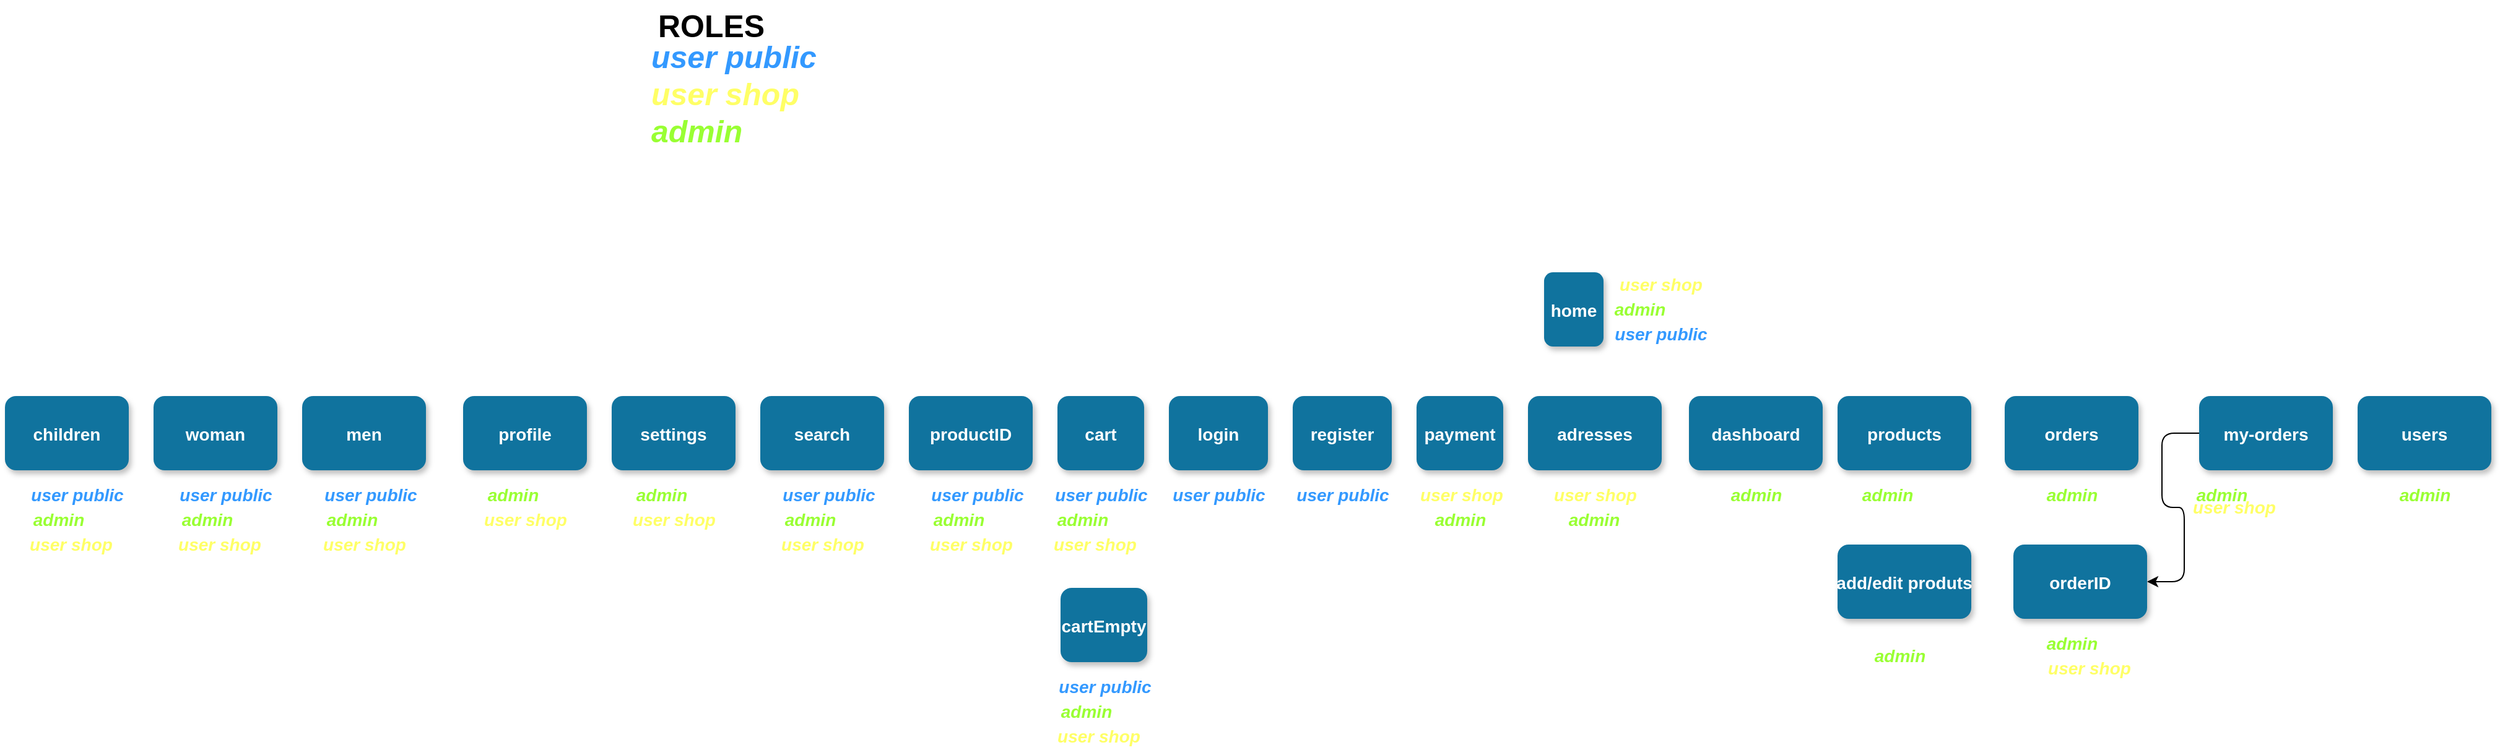 <mxfile>
    <diagram name="routes" id="97916047-d0de-89f5-080d-49f4d83e522f">
        <mxGraphModel dx="2460.5" dy="552" grid="1" gridSize="10" guides="1" tooltips="1" connect="1" arrows="1" fold="1" page="1" pageScale="1.5" pageWidth="1169" pageHeight="827" background="none" math="0" shadow="0">
            <root>
                <mxCell id="0"/>
                <mxCell id="1" parent="0"/>
                <mxCell id="2" value="home" style="rounded=1;fillColor=#10739E;strokeColor=none;shadow=1;gradientColor=none;fontStyle=1;fontColor=#FFFFFF;fontSize=14;" parent="1" vertex="1">
                    <mxGeometry x="853" y="310" width="48" height="60" as="geometry"/>
                </mxCell>
                <mxCell id="4" value="productID" style="rounded=1;fillColor=#10739E;strokeColor=none;shadow=1;gradientColor=none;fontStyle=1;fontColor=#FFFFFF;fontSize=14;" parent="1" vertex="1">
                    <mxGeometry x="340" y="410" width="100" height="60" as="geometry"/>
                </mxCell>
                <mxCell id="5" value="cart" style="rounded=1;fillColor=#10739E;strokeColor=none;shadow=1;gradientColor=none;fontStyle=1;fontColor=#FFFFFF;fontSize=14;" parent="1" vertex="1">
                    <mxGeometry x="460" y="410" width="70" height="60" as="geometry"/>
                </mxCell>
                <mxCell id="6" value="payment" style="rounded=1;fillColor=#10739E;strokeColor=none;shadow=1;gradientColor=none;fontStyle=1;fontColor=#FFFFFF;fontSize=14;" parent="1" vertex="1">
                    <mxGeometry x="750" y="410" width="70" height="60" as="geometry"/>
                </mxCell>
                <mxCell id="phA1oNzRPl5FCmUKWXDb-55" value="login" style="rounded=1;fillColor=#10739E;strokeColor=none;shadow=1;gradientColor=none;fontStyle=1;fontColor=#FFFFFF;fontSize=14;" parent="1" vertex="1">
                    <mxGeometry x="550" y="410" width="80" height="60" as="geometry"/>
                </mxCell>
                <mxCell id="phA1oNzRPl5FCmUKWXDb-60" value="register" style="rounded=1;fillColor=#10739E;strokeColor=none;shadow=1;gradientColor=none;fontStyle=1;fontColor=#FFFFFF;fontSize=14;" parent="1" vertex="1">
                    <mxGeometry x="650" y="410" width="80" height="60" as="geometry"/>
                </mxCell>
                <mxCell id="phA1oNzRPl5FCmUKWXDb-61" value="adresses" style="rounded=1;fillColor=#10739E;strokeColor=none;shadow=1;gradientColor=none;fontStyle=1;fontColor=#FFFFFF;fontSize=14;" parent="1" vertex="1">
                    <mxGeometry x="840" y="410" width="108" height="60" as="geometry"/>
                </mxCell>
                <mxCell id="phA1oNzRPl5FCmUKWXDb-62" value="dashboard" style="rounded=1;fillColor=#10739E;strokeColor=none;shadow=1;gradientColor=none;fontStyle=1;fontColor=#FFFFFF;fontSize=14;" parent="1" vertex="1">
                    <mxGeometry x="970" y="410" width="108" height="60" as="geometry"/>
                </mxCell>
                <mxCell id="phA1oNzRPl5FCmUKWXDb-63" value="products" style="rounded=1;fillColor=#10739E;strokeColor=none;shadow=1;gradientColor=none;fontStyle=1;fontColor=#FFFFFF;fontSize=14;" parent="1" vertex="1">
                    <mxGeometry x="1090" y="410" width="108" height="60" as="geometry"/>
                </mxCell>
                <mxCell id="phA1oNzRPl5FCmUKWXDb-64" value="orders" style="rounded=1;fillColor=#10739E;strokeColor=none;shadow=1;gradientColor=none;fontStyle=1;fontColor=#FFFFFF;fontSize=14;" parent="1" vertex="1">
                    <mxGeometry x="1225" y="410" width="108" height="60" as="geometry"/>
                </mxCell>
                <mxCell id="phA1oNzRPl5FCmUKWXDb-65" value="users" style="rounded=1;fillColor=#10739E;strokeColor=none;shadow=1;gradientColor=none;fontStyle=1;fontColor=#FFFFFF;fontSize=14;" parent="1" vertex="1">
                    <mxGeometry x="1510" y="410" width="108" height="60" as="geometry"/>
                </mxCell>
                <mxCell id="phA1oNzRPl5FCmUKWXDb-66" value="add/edit produts" style="rounded=1;fillColor=#10739E;strokeColor=none;shadow=1;gradientColor=none;fontStyle=1;fontColor=#FFFFFF;fontSize=14;" parent="1" vertex="1">
                    <mxGeometry x="1090" y="530" width="108" height="60" as="geometry"/>
                </mxCell>
                <mxCell id="phA1oNzRPl5FCmUKWXDb-67" value="settings" style="rounded=1;fillColor=#10739E;strokeColor=none;shadow=1;gradientColor=none;fontStyle=1;fontColor=#FFFFFF;fontSize=14;" parent="1" vertex="1">
                    <mxGeometry x="100" y="410" width="100" height="60" as="geometry"/>
                </mxCell>
                <mxCell id="67" style="edgeStyle=entityRelationEdgeStyle;html=1;fontSize=25;" edge="1" parent="1" source="phA1oNzRPl5FCmUKWXDb-68" target="63">
                    <mxGeometry relative="1" as="geometry"/>
                </mxCell>
                <mxCell id="phA1oNzRPl5FCmUKWXDb-68" value="my-orders" style="rounded=1;fillColor=#10739E;strokeColor=none;shadow=1;gradientColor=none;fontStyle=1;fontColor=#FFFFFF;fontSize=14;" parent="1" vertex="1">
                    <mxGeometry x="1382" y="410" width="108" height="60" as="geometry"/>
                </mxCell>
                <mxCell id="7" value="ROLES" style="text;strokeColor=none;fillColor=none;html=1;fontSize=25;fontStyle=1;verticalAlign=middle;align=center;" parent="1" vertex="1">
                    <mxGeometry x="130" y="90" width="100" height="40" as="geometry"/>
                </mxCell>
                <mxCell id="8" value="&lt;font color=&quot;#3399ff&quot; style=&quot;font-size: 25px;&quot;&gt;user public&lt;/font&gt;&lt;br style=&quot;font-size: 25px;&quot;&gt;&lt;font color=&quot;#ffff66&quot; style=&quot;font-size: 25px;&quot;&gt;user shop&lt;/font&gt;&lt;br style=&quot;font-size: 25px;&quot;&gt;&lt;font color=&quot;#99ff33&quot; style=&quot;font-size: 25px;&quot;&gt;admin&lt;/font&gt;" style="text;strokeColor=none;fillColor=none;html=1;fontSize=25;fontStyle=3;verticalAlign=middle;align=left;" parent="1" vertex="1">
                    <mxGeometry x="130" y="130" width="100" height="70" as="geometry"/>
                </mxCell>
                <mxCell id="11" value="&lt;span style=&quot;color: rgb(51, 153, 255); font-size: 14px; font-style: italic; text-align: left;&quot;&gt;user public&lt;/span&gt;" style="text;strokeColor=none;fillColor=none;html=1;fontSize=14;fontStyle=1;verticalAlign=middle;align=center;fontColor=#99FF33;" parent="1" vertex="1">
                    <mxGeometry x="455" y="480" width="80" height="20" as="geometry"/>
                </mxCell>
                <mxCell id="12" value="&lt;span style=&quot;color: rgb(51, 153, 255); font-size: 14px; font-style: italic; text-align: left;&quot;&gt;user public&lt;/span&gt;" style="text;strokeColor=none;fillColor=none;html=1;fontSize=14;fontStyle=1;verticalAlign=middle;align=center;fontColor=#99FF33;" parent="1" vertex="1">
                    <mxGeometry x="550" y="480" width="80" height="20" as="geometry"/>
                </mxCell>
                <mxCell id="13" value="&lt;span style=&quot;color: rgb(51, 153, 255); font-size: 14px; font-style: italic; text-align: left;&quot;&gt;user public&lt;/span&gt;" style="text;strokeColor=none;fillColor=none;html=1;fontSize=14;fontStyle=1;verticalAlign=middle;align=center;fontColor=#99FF33;" parent="1" vertex="1">
                    <mxGeometry x="650" y="480" width="80" height="20" as="geometry"/>
                </mxCell>
                <mxCell id="15" value="&lt;font style=&quot;font-style: italic; text-align: left; font-size: 14px;&quot; color=&quot;#ffff66&quot;&gt;user shop&lt;/font&gt;" style="text;strokeColor=none;fillColor=none;html=1;fontSize=14;fontStyle=1;verticalAlign=middle;align=center;fontColor=#99FF33;" parent="1" vertex="1">
                    <mxGeometry x="854" y="480" width="80" height="20" as="geometry"/>
                </mxCell>
                <mxCell id="16" value="&lt;span style=&quot;font-style: italic; text-align: left;&quot;&gt;&lt;font style=&quot;font-size: 14px;&quot;&gt;admin&lt;/font&gt;&lt;/span&gt;" style="text;strokeColor=none;fillColor=none;html=1;fontSize=14;fontStyle=1;verticalAlign=middle;align=center;fontColor=#99FF33;" parent="1" vertex="1">
                    <mxGeometry x="984" y="480" width="80" height="20" as="geometry"/>
                </mxCell>
                <mxCell id="17" value="&lt;span style=&quot;font-style: italic; text-align: left;&quot;&gt;&lt;font style=&quot;font-size: 14px;&quot;&gt;admin&lt;/font&gt;&lt;/span&gt;" style="text;strokeColor=none;fillColor=none;html=1;fontSize=14;fontStyle=1;verticalAlign=middle;align=center;fontColor=#99FF33;" parent="1" vertex="1">
                    <mxGeometry x="1090" y="480" width="80" height="20" as="geometry"/>
                </mxCell>
                <mxCell id="18" value="&lt;span style=&quot;font-style: italic; text-align: left;&quot;&gt;&lt;font style=&quot;font-size: 14px;&quot;&gt;admin&lt;/font&gt;&lt;/span&gt;" style="text;strokeColor=none;fillColor=none;html=1;fontSize=14;fontStyle=1;verticalAlign=middle;align=center;fontColor=#99FF33;" parent="1" vertex="1">
                    <mxGeometry x="1239" y="480" width="80" height="20" as="geometry"/>
                </mxCell>
                <mxCell id="19" value="&lt;span style=&quot;font-style: italic; text-align: left;&quot;&gt;&lt;font style=&quot;font-size: 14px;&quot;&gt;admin&lt;/font&gt;&lt;/span&gt;" style="text;strokeColor=none;fillColor=none;html=1;fontSize=14;fontStyle=1;verticalAlign=middle;align=center;fontColor=#99FF33;" parent="1" vertex="1">
                    <mxGeometry x="1524" y="480" width="80" height="20" as="geometry"/>
                </mxCell>
                <mxCell id="20" value="&lt;span style=&quot;font-style: italic; text-align: left;&quot;&gt;&lt;font style=&quot;font-size: 14px;&quot;&gt;admin&lt;/font&gt;&lt;/span&gt;" style="text;strokeColor=none;fillColor=none;html=1;fontSize=14;fontStyle=1;verticalAlign=middle;align=center;fontColor=#99FF33;" parent="1" vertex="1">
                    <mxGeometry x="1360" y="480" width="80" height="20" as="geometry"/>
                </mxCell>
                <mxCell id="21" value="&lt;font style=&quot;font-style: italic; text-align: left; font-size: 14px;&quot; color=&quot;#ffff66&quot;&gt;user shop&lt;/font&gt;" style="text;strokeColor=none;fillColor=none;html=1;fontSize=14;fontStyle=1;verticalAlign=middle;align=center;fontColor=#99FF33;" parent="1" vertex="1">
                    <mxGeometry x="1370" y="490" width="80" height="20" as="geometry"/>
                </mxCell>
                <mxCell id="23" value="&lt;span style=&quot;font-style: italic; text-align: left;&quot;&gt;&lt;font style=&quot;font-size: 14px;&quot;&gt;admin&lt;/font&gt;&lt;/span&gt;" style="text;strokeColor=none;fillColor=none;html=1;fontSize=14;fontStyle=1;verticalAlign=middle;align=center;fontColor=#99FF33;" parent="1" vertex="1">
                    <mxGeometry x="1100" y="610" width="80" height="20" as="geometry"/>
                </mxCell>
                <mxCell id="24" value="&lt;span style=&quot;font-style: italic; text-align: left;&quot;&gt;&lt;font style=&quot;font-size: 14px;&quot;&gt;admin&lt;/font&gt;&lt;/span&gt;" style="text;strokeColor=none;fillColor=none;html=1;fontSize=14;fontStyle=1;verticalAlign=middle;align=center;fontColor=#99FF33;" vertex="1" parent="1">
                    <mxGeometry x="853" y="500" width="80" height="20" as="geometry"/>
                </mxCell>
                <mxCell id="25" value="&lt;font style=&quot;font-style: italic; text-align: left; font-size: 14px;&quot; color=&quot;#ffff66&quot;&gt;user shop&lt;/font&gt;" style="text;strokeColor=none;fillColor=none;html=1;fontSize=14;fontStyle=1;verticalAlign=middle;align=center;fontColor=#99FF33;" vertex="1" parent="1">
                    <mxGeometry x="745.5" y="480" width="80" height="20" as="geometry"/>
                </mxCell>
                <mxCell id="26" value="&lt;span style=&quot;font-style: italic; text-align: left;&quot;&gt;&lt;font style=&quot;font-size: 14px;&quot;&gt;admin&lt;/font&gt;&lt;/span&gt;" style="text;strokeColor=none;fillColor=none;html=1;fontSize=14;fontStyle=1;verticalAlign=middle;align=center;fontColor=#99FF33;" vertex="1" parent="1">
                    <mxGeometry x="744.5" y="500" width="80" height="20" as="geometry"/>
                </mxCell>
                <mxCell id="27" value="search" style="rounded=1;fillColor=#10739E;strokeColor=none;shadow=1;gradientColor=none;fontStyle=1;fontColor=#FFFFFF;fontSize=14;" vertex="1" parent="1">
                    <mxGeometry x="220" y="410" width="100" height="60" as="geometry"/>
                </mxCell>
                <mxCell id="29" value="men" style="rounded=1;fillColor=#10739E;strokeColor=none;shadow=1;gradientColor=none;fontStyle=1;fontColor=#FFFFFF;fontSize=14;" vertex="1" parent="1">
                    <mxGeometry x="-150" y="410" width="100" height="60" as="geometry"/>
                </mxCell>
                <mxCell id="31" value="woman" style="rounded=1;fillColor=#10739E;strokeColor=none;shadow=1;gradientColor=none;fontStyle=1;fontColor=#FFFFFF;fontSize=14;" vertex="1" parent="1">
                    <mxGeometry x="-270" y="410" width="100" height="60" as="geometry"/>
                </mxCell>
                <mxCell id="33" value="children" style="rounded=1;fillColor=#10739E;strokeColor=none;shadow=1;gradientColor=none;fontStyle=1;fontColor=#FFFFFF;fontSize=14;" vertex="1" parent="1">
                    <mxGeometry x="-390" y="410" width="100" height="60" as="geometry"/>
                </mxCell>
                <mxCell id="37" value="&lt;span style=&quot;font-style: italic; text-align: left;&quot;&gt;&lt;font style=&quot;font-size: 14px;&quot;&gt;admin&lt;/font&gt;&lt;/span&gt;" style="text;strokeColor=none;fillColor=none;html=1;fontSize=14;fontStyle=1;verticalAlign=middle;align=center;fontColor=#99FF33;" vertex="1" parent="1">
                    <mxGeometry x="890" y="330" width="80" height="20" as="geometry"/>
                </mxCell>
                <mxCell id="38" value="&lt;span style=&quot;color: rgb(51, 153, 255); font-size: 14px; font-style: italic; text-align: left;&quot;&gt;user public&lt;/span&gt;" style="text;strokeColor=none;fillColor=none;html=1;fontSize=14;fontStyle=1;verticalAlign=middle;align=center;fontColor=#99FF33;" vertex="1" parent="1">
                    <mxGeometry x="906.5" y="350" width="80" height="20" as="geometry"/>
                </mxCell>
                <mxCell id="39" value="&lt;font style=&quot;font-style: italic; text-align: left; font-size: 14px;&quot; color=&quot;#ffff66&quot;&gt;user shop&lt;/font&gt;" style="text;strokeColor=none;fillColor=none;html=1;fontSize=14;fontStyle=1;verticalAlign=middle;align=center;fontColor=#99FF33;" vertex="1" parent="1">
                    <mxGeometry x="906.5" y="310" width="80" height="20" as="geometry"/>
                </mxCell>
                <mxCell id="40" value="&lt;span style=&quot;font-style: italic; text-align: left;&quot;&gt;&lt;font style=&quot;font-size: 14px;&quot;&gt;admin&lt;/font&gt;&lt;/span&gt;" style="text;strokeColor=none;fillColor=none;html=1;fontSize=14;fontStyle=1;verticalAlign=middle;align=center;fontColor=#99FF33;" vertex="1" parent="1">
                    <mxGeometry x="440" y="500" width="80" height="20" as="geometry"/>
                </mxCell>
                <mxCell id="41" value="&lt;font style=&quot;font-style: italic; text-align: left; font-size: 14px;&quot; color=&quot;#ffff66&quot;&gt;user shop&lt;/font&gt;" style="text;strokeColor=none;fillColor=none;html=1;fontSize=14;fontStyle=1;verticalAlign=middle;align=center;fontColor=#99FF33;" vertex="1" parent="1">
                    <mxGeometry x="450" y="520" width="80" height="20" as="geometry"/>
                </mxCell>
                <mxCell id="42" value="&lt;span style=&quot;color: rgb(51, 153, 255); font-size: 14px; font-style: italic; text-align: left;&quot;&gt;user public&lt;/span&gt;" style="text;strokeColor=none;fillColor=none;html=1;fontSize=14;fontStyle=1;verticalAlign=middle;align=center;fontColor=#99FF33;" vertex="1" parent="1">
                    <mxGeometry x="355" y="480" width="80" height="20" as="geometry"/>
                </mxCell>
                <mxCell id="43" value="&lt;span style=&quot;font-style: italic; text-align: left;&quot;&gt;&lt;font style=&quot;font-size: 14px;&quot;&gt;admin&lt;/font&gt;&lt;/span&gt;" style="text;strokeColor=none;fillColor=none;html=1;fontSize=14;fontStyle=1;verticalAlign=middle;align=center;fontColor=#99FF33;" vertex="1" parent="1">
                    <mxGeometry x="340" y="500" width="80" height="20" as="geometry"/>
                </mxCell>
                <mxCell id="44" value="&lt;font style=&quot;font-style: italic; text-align: left; font-size: 14px;&quot; color=&quot;#ffff66&quot;&gt;user shop&lt;/font&gt;" style="text;strokeColor=none;fillColor=none;html=1;fontSize=14;fontStyle=1;verticalAlign=middle;align=center;fontColor=#99FF33;" vertex="1" parent="1">
                    <mxGeometry x="350" y="520" width="80" height="20" as="geometry"/>
                </mxCell>
                <mxCell id="45" value="&lt;span style=&quot;color: rgb(51, 153, 255); font-size: 14px; font-style: italic; text-align: left;&quot;&gt;user public&lt;/span&gt;" style="text;strokeColor=none;fillColor=none;html=1;fontSize=14;fontStyle=1;verticalAlign=middle;align=center;fontColor=#99FF33;" vertex="1" parent="1">
                    <mxGeometry x="235" y="480" width="80" height="20" as="geometry"/>
                </mxCell>
                <mxCell id="46" value="&lt;span style=&quot;font-style: italic; text-align: left;&quot;&gt;&lt;font style=&quot;font-size: 14px;&quot;&gt;admin&lt;/font&gt;&lt;/span&gt;" style="text;strokeColor=none;fillColor=none;html=1;fontSize=14;fontStyle=1;verticalAlign=middle;align=center;fontColor=#99FF33;" vertex="1" parent="1">
                    <mxGeometry x="220" y="500" width="80" height="20" as="geometry"/>
                </mxCell>
                <mxCell id="47" value="&lt;font style=&quot;font-style: italic; text-align: left; font-size: 14px;&quot; color=&quot;#ffff66&quot;&gt;user shop&lt;/font&gt;" style="text;strokeColor=none;fillColor=none;html=1;fontSize=14;fontStyle=1;verticalAlign=middle;align=center;fontColor=#99FF33;" vertex="1" parent="1">
                    <mxGeometry x="230" y="520" width="80" height="20" as="geometry"/>
                </mxCell>
                <mxCell id="49" value="&lt;span style=&quot;font-style: italic; text-align: left;&quot;&gt;&lt;font style=&quot;font-size: 14px;&quot;&gt;admin&lt;/font&gt;&lt;/span&gt;" style="text;strokeColor=none;fillColor=none;html=1;fontSize=14;fontStyle=1;verticalAlign=middle;align=center;fontColor=#99FF33;" vertex="1" parent="1">
                    <mxGeometry x="100" y="480" width="80" height="20" as="geometry"/>
                </mxCell>
                <mxCell id="50" value="&lt;font style=&quot;font-style: italic; text-align: left; font-size: 14px;&quot; color=&quot;#ffff66&quot;&gt;user shop&lt;/font&gt;" style="text;strokeColor=none;fillColor=none;html=1;fontSize=14;fontStyle=1;verticalAlign=middle;align=center;fontColor=#99FF33;" vertex="1" parent="1">
                    <mxGeometry x="110" y="500" width="80" height="20" as="geometry"/>
                </mxCell>
                <mxCell id="51" value="&lt;span style=&quot;font-style: italic; text-align: left;&quot;&gt;&lt;font style=&quot;font-size: 14px;&quot;&gt;admin&lt;/font&gt;&lt;/span&gt;" style="text;strokeColor=none;fillColor=none;html=1;fontSize=14;fontStyle=1;verticalAlign=middle;align=center;fontColor=#99FF33;" vertex="1" parent="1">
                    <mxGeometry x="-150" y="500" width="80" height="20" as="geometry"/>
                </mxCell>
                <mxCell id="52" value="&lt;span style=&quot;color: rgb(51, 153, 255); font-size: 14px; font-style: italic; text-align: left;&quot;&gt;user public&lt;/span&gt;" style="text;strokeColor=none;fillColor=none;html=1;fontSize=14;fontStyle=1;verticalAlign=middle;align=center;fontColor=#99FF33;" vertex="1" parent="1">
                    <mxGeometry x="-135" y="480" width="80" height="20" as="geometry"/>
                </mxCell>
                <mxCell id="53" value="&lt;font style=&quot;font-style: italic; text-align: left; font-size: 14px;&quot; color=&quot;#ffff66&quot;&gt;user shop&lt;/font&gt;" style="text;strokeColor=none;fillColor=none;html=1;fontSize=14;fontStyle=1;verticalAlign=middle;align=center;fontColor=#99FF33;" vertex="1" parent="1">
                    <mxGeometry x="-140" y="520" width="80" height="20" as="geometry"/>
                </mxCell>
                <mxCell id="54" value="&lt;span style=&quot;color: rgb(51, 153, 255); font-size: 14px; font-style: italic; text-align: left;&quot;&gt;user public&lt;/span&gt;" style="text;strokeColor=none;fillColor=none;html=1;fontSize=14;fontStyle=1;verticalAlign=middle;align=center;fontColor=#99FF33;" vertex="1" parent="1">
                    <mxGeometry x="-252.5" y="480" width="80" height="20" as="geometry"/>
                </mxCell>
                <mxCell id="55" value="&lt;font style=&quot;font-style: italic; text-align: left; font-size: 14px;&quot; color=&quot;#ffff66&quot;&gt;user shop&lt;/font&gt;" style="text;strokeColor=none;fillColor=none;html=1;fontSize=14;fontStyle=1;verticalAlign=middle;align=center;fontColor=#99FF33;" vertex="1" parent="1">
                    <mxGeometry x="-257.5" y="520" width="80" height="20" as="geometry"/>
                </mxCell>
                <mxCell id="56" value="&lt;span style=&quot;font-style: italic; text-align: left;&quot;&gt;&lt;font style=&quot;font-size: 14px;&quot;&gt;admin&lt;/font&gt;&lt;/span&gt;" style="text;strokeColor=none;fillColor=none;html=1;fontSize=14;fontStyle=1;verticalAlign=middle;align=center;fontColor=#99FF33;" vertex="1" parent="1">
                    <mxGeometry x="-267.5" y="500" width="80" height="20" as="geometry"/>
                </mxCell>
                <mxCell id="57" value="&lt;span style=&quot;color: rgb(51, 153, 255); font-size: 14px; font-style: italic; text-align: left;&quot;&gt;user public&lt;/span&gt;" style="text;strokeColor=none;fillColor=none;html=1;fontSize=14;fontStyle=1;verticalAlign=middle;align=center;fontColor=#99FF33;" vertex="1" parent="1">
                    <mxGeometry x="-372.5" y="480" width="80" height="20" as="geometry"/>
                </mxCell>
                <mxCell id="58" value="&lt;font style=&quot;font-style: italic; text-align: left; font-size: 14px;&quot; color=&quot;#ffff66&quot;&gt;user shop&lt;/font&gt;" style="text;strokeColor=none;fillColor=none;html=1;fontSize=14;fontStyle=1;verticalAlign=middle;align=center;fontColor=#99FF33;" vertex="1" parent="1">
                    <mxGeometry x="-377.5" y="520" width="80" height="20" as="geometry"/>
                </mxCell>
                <mxCell id="59" value="&lt;span style=&quot;font-style: italic; text-align: left;&quot;&gt;&lt;font style=&quot;font-size: 14px;&quot;&gt;admin&lt;/font&gt;&lt;/span&gt;" style="text;strokeColor=none;fillColor=none;html=1;fontSize=14;fontStyle=1;verticalAlign=middle;align=center;fontColor=#99FF33;" vertex="1" parent="1">
                    <mxGeometry x="-387.5" y="500" width="80" height="20" as="geometry"/>
                </mxCell>
                <mxCell id="60" value="profile" style="rounded=1;fillColor=#10739E;strokeColor=none;shadow=1;gradientColor=none;fontStyle=1;fontColor=#FFFFFF;fontSize=14;" vertex="1" parent="1">
                    <mxGeometry x="-20" y="410" width="100" height="60" as="geometry"/>
                </mxCell>
                <mxCell id="61" value="&lt;span style=&quot;font-style: italic; text-align: left;&quot;&gt;&lt;font style=&quot;font-size: 14px;&quot;&gt;admin&lt;/font&gt;&lt;/span&gt;" style="text;strokeColor=none;fillColor=none;html=1;fontSize=14;fontStyle=1;verticalAlign=middle;align=center;fontColor=#99FF33;" vertex="1" parent="1">
                    <mxGeometry x="-20" y="480" width="80" height="20" as="geometry"/>
                </mxCell>
                <mxCell id="62" value="&lt;font style=&quot;font-style: italic; text-align: left; font-size: 14px;&quot; color=&quot;#ffff66&quot;&gt;user shop&lt;/font&gt;" style="text;strokeColor=none;fillColor=none;html=1;fontSize=14;fontStyle=1;verticalAlign=middle;align=center;fontColor=#99FF33;" vertex="1" parent="1">
                    <mxGeometry x="-10" y="500" width="80" height="20" as="geometry"/>
                </mxCell>
                <mxCell id="63" value="orderID" style="rounded=1;fillColor=#10739E;strokeColor=none;shadow=1;gradientColor=none;fontStyle=1;fontColor=#FFFFFF;fontSize=14;" vertex="1" parent="1">
                    <mxGeometry x="1232" y="530" width="108" height="60" as="geometry"/>
                </mxCell>
                <mxCell id="64" value="&lt;span style=&quot;font-style: italic; text-align: left;&quot;&gt;&lt;font style=&quot;font-size: 14px;&quot;&gt;admin&lt;/font&gt;&lt;/span&gt;" style="text;strokeColor=none;fillColor=none;html=1;fontSize=14;fontStyle=1;verticalAlign=middle;align=center;fontColor=#99FF33;" vertex="1" parent="1">
                    <mxGeometry x="1239" y="600" width="80" height="20" as="geometry"/>
                </mxCell>
                <mxCell id="65" value="&lt;font style=&quot;font-style: italic; text-align: left; font-size: 14px;&quot; color=&quot;#ffff66&quot;&gt;user shop&lt;/font&gt;" style="text;strokeColor=none;fillColor=none;html=1;fontSize=14;fontStyle=1;verticalAlign=middle;align=center;fontColor=#99FF33;" vertex="1" parent="1">
                    <mxGeometry x="1253" y="620" width="80" height="20" as="geometry"/>
                </mxCell>
                <mxCell id="73" value="cartEmpty" style="rounded=1;fillColor=#10739E;strokeColor=none;shadow=1;gradientColor=none;fontStyle=1;fontColor=#FFFFFF;fontSize=14;" vertex="1" parent="1">
                    <mxGeometry x="462.5" y="565" width="70" height="60" as="geometry"/>
                </mxCell>
                <mxCell id="74" value="&lt;span style=&quot;color: rgb(51, 153, 255); font-size: 14px; font-style: italic; text-align: left;&quot;&gt;user public&lt;/span&gt;" style="text;strokeColor=none;fillColor=none;html=1;fontSize=14;fontStyle=1;verticalAlign=middle;align=center;fontColor=#99FF33;" vertex="1" parent="1">
                    <mxGeometry x="457.5" y="635" width="80" height="20" as="geometry"/>
                </mxCell>
                <mxCell id="75" value="&lt;span style=&quot;font-style: italic; text-align: left;&quot;&gt;&lt;font style=&quot;font-size: 14px;&quot;&gt;admin&lt;/font&gt;&lt;/span&gt;" style="text;strokeColor=none;fillColor=none;html=1;fontSize=14;fontStyle=1;verticalAlign=middle;align=center;fontColor=#99FF33;" vertex="1" parent="1">
                    <mxGeometry x="442.5" y="655" width="80" height="20" as="geometry"/>
                </mxCell>
                <mxCell id="76" value="&lt;font style=&quot;font-style: italic; text-align: left; font-size: 14px;&quot; color=&quot;#ffff66&quot;&gt;user shop&lt;/font&gt;" style="text;strokeColor=none;fillColor=none;html=1;fontSize=14;fontStyle=1;verticalAlign=middle;align=center;fontColor=#99FF33;" vertex="1" parent="1">
                    <mxGeometry x="452.5" y="675" width="80" height="20" as="geometry"/>
                </mxCell>
            </root>
        </mxGraphModel>
    </diagram>
</mxfile>